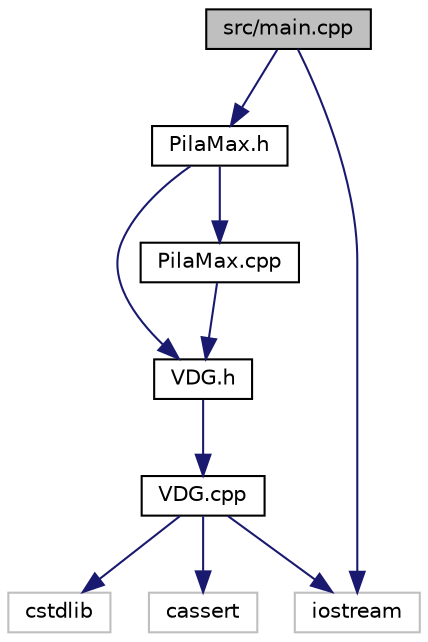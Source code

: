 digraph "src/main.cpp"
{
  edge [fontname="Helvetica",fontsize="10",labelfontname="Helvetica",labelfontsize="10"];
  node [fontname="Helvetica",fontsize="10",shape=record];
  Node0 [label="src/main.cpp",height=0.2,width=0.4,color="black", fillcolor="grey75", style="filled", fontcolor="black"];
  Node0 -> Node1 [color="midnightblue",fontsize="10",style="solid",fontname="Helvetica"];
  Node1 [label="PilaMax.h",height=0.2,width=0.4,color="black", fillcolor="white", style="filled",URL="$PilaMax_8h.html",tooltip="Fichero de cabecera del TDA PilaMax. "];
  Node1 -> Node2 [color="midnightblue",fontsize="10",style="solid",fontname="Helvetica"];
  Node2 [label="VDG.h",height=0.2,width=0.4,color="black", fillcolor="white", style="filled",URL="$VDG_8h_source.html"];
  Node2 -> Node3 [color="midnightblue",fontsize="10",style="solid",fontname="Helvetica"];
  Node3 [label="VDG.cpp",height=0.2,width=0.4,color="black", fillcolor="white", style="filled",URL="$VDG_8cpp_source.html"];
  Node3 -> Node4 [color="midnightblue",fontsize="10",style="solid",fontname="Helvetica"];
  Node4 [label="cstdlib",height=0.2,width=0.4,color="grey75", fillcolor="white", style="filled"];
  Node3 -> Node5 [color="midnightblue",fontsize="10",style="solid",fontname="Helvetica"];
  Node5 [label="iostream",height=0.2,width=0.4,color="grey75", fillcolor="white", style="filled"];
  Node3 -> Node6 [color="midnightblue",fontsize="10",style="solid",fontname="Helvetica"];
  Node6 [label="cassert",height=0.2,width=0.4,color="grey75", fillcolor="white", style="filled"];
  Node1 -> Node7 [color="midnightblue",fontsize="10",style="solid",fontname="Helvetica"];
  Node7 [label="PilaMax.cpp",height=0.2,width=0.4,color="black", fillcolor="white", style="filled",URL="$PilaMax_8cpp_source.html"];
  Node7 -> Node2 [color="midnightblue",fontsize="10",style="solid",fontname="Helvetica"];
  Node0 -> Node5 [color="midnightblue",fontsize="10",style="solid",fontname="Helvetica"];
}
